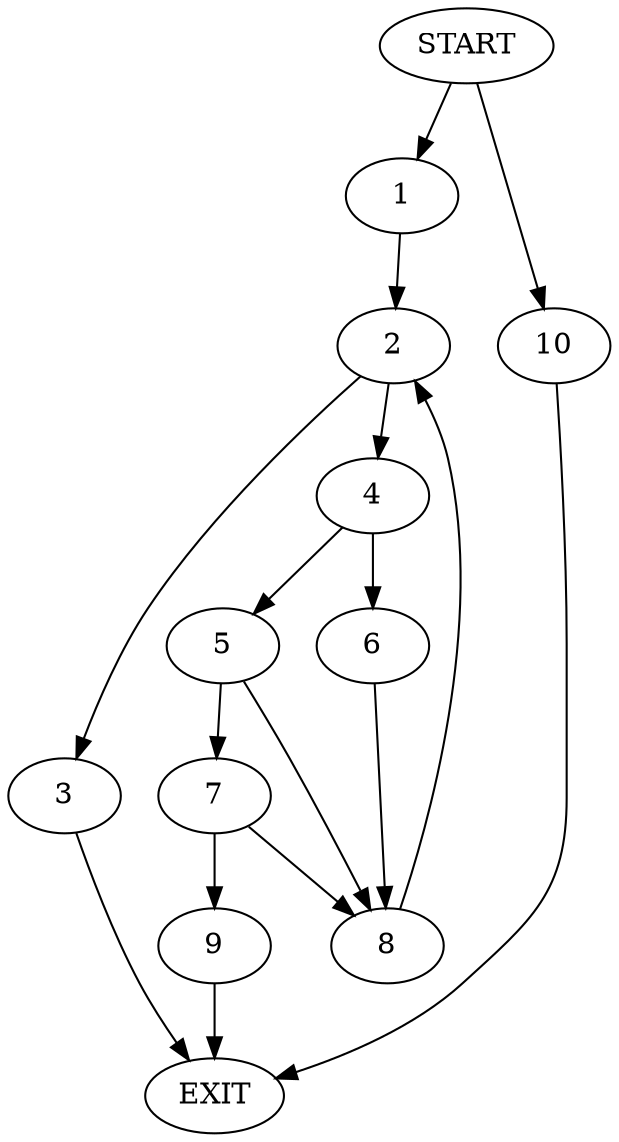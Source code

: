 digraph {
0 [label="START"]
11 [label="EXIT"]
0 -> 1
1 -> 2
2 -> 3
2 -> 4
3 -> 11
4 -> 5
4 -> 6
5 -> 7
5 -> 8
6 -> 8
8 -> 2
7 -> 8
7 -> 9
9 -> 11
0 -> 10
10 -> 11
}
